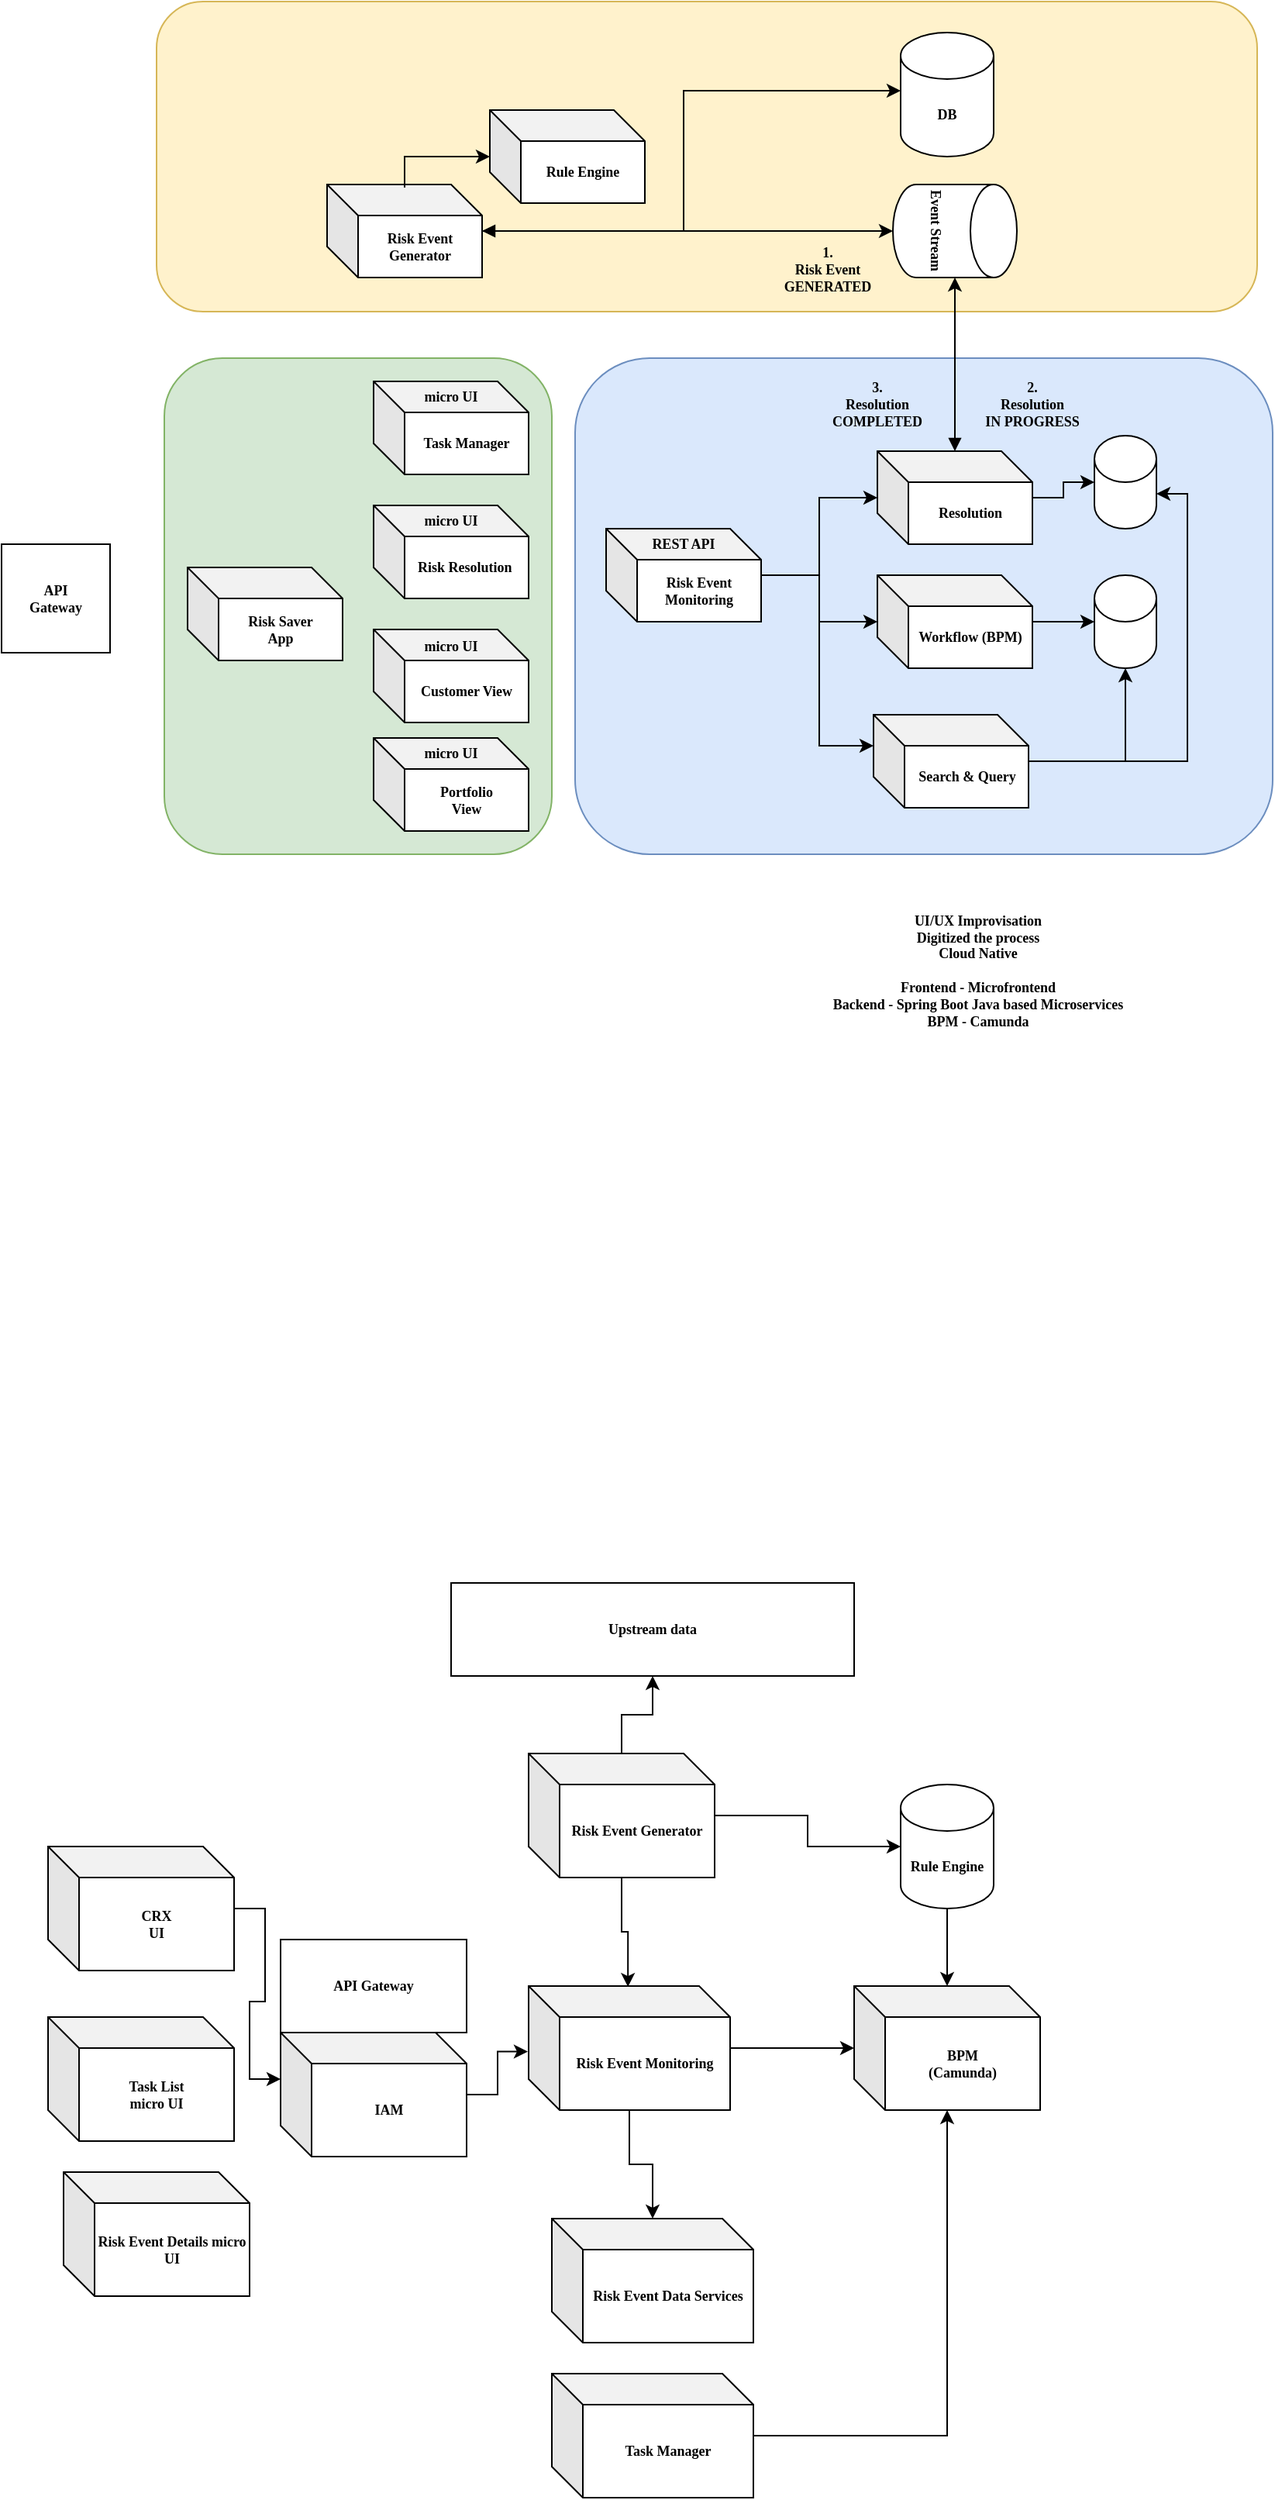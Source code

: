 <mxfile version="22.0.4" type="github">
  <diagram id="7p8RHRTzgKysNB_LYyrp" name="Page-1">
    <mxGraphModel dx="1027" dy="563" grid="1" gridSize="10" guides="1" tooltips="1" connect="1" arrows="1" fold="1" page="1" pageScale="1" pageWidth="850" pageHeight="1100" math="0" shadow="0">
      <root>
        <mxCell id="0" />
        <mxCell id="1" parent="0" />
        <mxCell id="knRjNW_SIJL1-QQjfo2O-39" value="" style="rounded=1;whiteSpace=wrap;html=1;fillColor=#fff2cc;strokeColor=#d6b656;fontFamily=Lucida Console;fontSize=9;fontStyle=1" parent="1" vertex="1">
          <mxGeometry x="110" y="20" width="710" height="200" as="geometry" />
        </mxCell>
        <mxCell id="knRjNW_SIJL1-QQjfo2O-38" value="" style="rounded=1;whiteSpace=wrap;html=1;fillColor=#dae8fc;strokeColor=#6c8ebf;fontFamily=Lucida Console;fontSize=9;fontStyle=1" parent="1" vertex="1">
          <mxGeometry x="380" y="250" width="450" height="320" as="geometry" />
        </mxCell>
        <mxCell id="knRjNW_SIJL1-QQjfo2O-37" value="" style="rounded=1;whiteSpace=wrap;html=1;fillColor=#d5e8d4;strokeColor=#82b366;fontFamily=Lucida Console;fontSize=9;fontStyle=1" parent="1" vertex="1">
          <mxGeometry x="115" y="250" width="250" height="320" as="geometry" />
        </mxCell>
        <mxCell id="8EwcMHSJhlvUqV8JpKRq-1" value="UI/UX Improvisation&lt;br style=&quot;font-size: 9px;&quot;&gt;Digitized the process&lt;br style=&quot;font-size: 9px;&quot;&gt;Cloud Native&lt;br style=&quot;font-size: 9px;&quot;&gt;&lt;br style=&quot;font-size: 9px;&quot;&gt;Frontend - Microfrontend&lt;br style=&quot;font-size: 9px;&quot;&gt;Backend - Spring Boot Java based Microservices&lt;br style=&quot;font-size: 9px;&quot;&gt;BPM - Camunda" style="text;html=1;strokeColor=none;fillColor=none;align=center;verticalAlign=middle;whiteSpace=wrap;rounded=0;fontFamily=Lucida Console;fontSize=9;fontStyle=1" parent="1" vertex="1">
          <mxGeometry x="500" y="575" width="280" height="140" as="geometry" />
        </mxCell>
        <mxCell id="8EwcMHSJhlvUqV8JpKRq-7" value="" style="edgeStyle=orthogonalEdgeStyle;rounded=0;orthogonalLoop=1;jettySize=auto;html=1;fontFamily=Lucida Console;fontSize=9;fontStyle=1" parent="1" source="8EwcMHSJhlvUqV8JpKRq-2" target="8EwcMHSJhlvUqV8JpKRq-6" edge="1">
          <mxGeometry relative="1" as="geometry" />
        </mxCell>
        <mxCell id="8EwcMHSJhlvUqV8JpKRq-16" style="edgeStyle=orthogonalEdgeStyle;rounded=0;orthogonalLoop=1;jettySize=auto;html=1;fontFamily=Lucida Console;fontSize=9;fontStyle=1" parent="1" source="8EwcMHSJhlvUqV8JpKRq-2" target="8EwcMHSJhlvUqV8JpKRq-15" edge="1">
          <mxGeometry relative="1" as="geometry" />
        </mxCell>
        <mxCell id="8EwcMHSJhlvUqV8JpKRq-25" style="edgeStyle=orthogonalEdgeStyle;rounded=0;orthogonalLoop=1;jettySize=auto;html=1;entryX=0.493;entryY=0.007;entryDx=0;entryDy=0;entryPerimeter=0;fontFamily=Lucida Console;fontSize=9;fontStyle=1" parent="1" source="8EwcMHSJhlvUqV8JpKRq-2" target="8EwcMHSJhlvUqV8JpKRq-3" edge="1">
          <mxGeometry relative="1" as="geometry" />
        </mxCell>
        <mxCell id="8EwcMHSJhlvUqV8JpKRq-2" value="Risk Event Generator" style="shape=cube;whiteSpace=wrap;html=1;boundedLbl=1;backgroundOutline=1;darkOpacity=0.05;darkOpacity2=0.1;fontFamily=Lucida Console;fontSize=9;fontStyle=1" parent="1" vertex="1">
          <mxGeometry x="350" y="1150" width="120" height="80" as="geometry" />
        </mxCell>
        <mxCell id="8EwcMHSJhlvUqV8JpKRq-12" value="" style="edgeStyle=orthogonalEdgeStyle;rounded=0;orthogonalLoop=1;jettySize=auto;html=1;fontFamily=Lucida Console;fontSize=9;fontStyle=1" parent="1" source="8EwcMHSJhlvUqV8JpKRq-3" target="8EwcMHSJhlvUqV8JpKRq-11" edge="1">
          <mxGeometry relative="1" as="geometry" />
        </mxCell>
        <mxCell id="8EwcMHSJhlvUqV8JpKRq-14" style="edgeStyle=orthogonalEdgeStyle;rounded=0;orthogonalLoop=1;jettySize=auto;html=1;fontFamily=Lucida Console;fontSize=9;fontStyle=1" parent="1" source="8EwcMHSJhlvUqV8JpKRq-3" target="8EwcMHSJhlvUqV8JpKRq-4" edge="1">
          <mxGeometry relative="1" as="geometry" />
        </mxCell>
        <mxCell id="8EwcMHSJhlvUqV8JpKRq-3" value="Risk Event Monitoring" style="shape=cube;whiteSpace=wrap;html=1;boundedLbl=1;backgroundOutline=1;darkOpacity=0.05;darkOpacity2=0.1;fontFamily=Lucida Console;fontSize=9;fontStyle=1" parent="1" vertex="1">
          <mxGeometry x="350" y="1300" width="130" height="80" as="geometry" />
        </mxCell>
        <mxCell id="8EwcMHSJhlvUqV8JpKRq-4" value="BPM&lt;br style=&quot;font-size: 9px;&quot;&gt;(Camunda)" style="shape=cube;whiteSpace=wrap;html=1;boundedLbl=1;backgroundOutline=1;darkOpacity=0.05;darkOpacity2=0.1;fontFamily=Lucida Console;fontSize=9;fontStyle=1" parent="1" vertex="1">
          <mxGeometry x="560" y="1300" width="120" height="80" as="geometry" />
        </mxCell>
        <mxCell id="8EwcMHSJhlvUqV8JpKRq-19" style="edgeStyle=orthogonalEdgeStyle;rounded=0;orthogonalLoop=1;jettySize=auto;html=1;entryX=0;entryY=0;entryDx=0;entryDy=30;entryPerimeter=0;fontFamily=Lucida Console;fontSize=9;fontStyle=1" parent="1" source="8EwcMHSJhlvUqV8JpKRq-5" target="8EwcMHSJhlvUqV8JpKRq-8" edge="1">
          <mxGeometry relative="1" as="geometry" />
        </mxCell>
        <mxCell id="8EwcMHSJhlvUqV8JpKRq-5" value="CRX&lt;br style=&quot;font-size: 9px;&quot;&gt;UI" style="shape=cube;whiteSpace=wrap;html=1;boundedLbl=1;backgroundOutline=1;darkOpacity=0.05;darkOpacity2=0.1;fontFamily=Lucida Console;fontSize=9;fontStyle=1" parent="1" vertex="1">
          <mxGeometry x="40" y="1210" width="120" height="80" as="geometry" />
        </mxCell>
        <mxCell id="8EwcMHSJhlvUqV8JpKRq-6" value="Upstream data" style="rounded=0;whiteSpace=wrap;html=1;fontFamily=Lucida Console;fontSize=9;fontStyle=1" parent="1" vertex="1">
          <mxGeometry x="300" y="1040" width="260" height="60" as="geometry" />
        </mxCell>
        <mxCell id="8EwcMHSJhlvUqV8JpKRq-20" style="edgeStyle=orthogonalEdgeStyle;rounded=0;orthogonalLoop=1;jettySize=auto;html=1;entryX=-0.004;entryY=0.528;entryDx=0;entryDy=0;entryPerimeter=0;fontFamily=Lucida Console;fontSize=9;fontStyle=1" parent="1" source="8EwcMHSJhlvUqV8JpKRq-8" target="8EwcMHSJhlvUqV8JpKRq-3" edge="1">
          <mxGeometry relative="1" as="geometry" />
        </mxCell>
        <mxCell id="8EwcMHSJhlvUqV8JpKRq-8" value="IAM" style="shape=cube;whiteSpace=wrap;html=1;boundedLbl=1;backgroundOutline=1;darkOpacity=0.05;darkOpacity2=0.1;fontFamily=Lucida Console;fontSize=9;fontStyle=1" parent="1" vertex="1">
          <mxGeometry x="190" y="1330" width="120" height="80" as="geometry" />
        </mxCell>
        <mxCell id="8EwcMHSJhlvUqV8JpKRq-10" value="API Gateway" style="rounded=0;whiteSpace=wrap;html=1;fontFamily=Lucida Console;fontSize=9;fontStyle=1" parent="1" vertex="1">
          <mxGeometry x="190" y="1270" width="120" height="60" as="geometry" />
        </mxCell>
        <mxCell id="8EwcMHSJhlvUqV8JpKRq-11" value="Risk Event Data Services" style="shape=cube;whiteSpace=wrap;html=1;boundedLbl=1;backgroundOutline=1;darkOpacity=0.05;darkOpacity2=0.1;fontFamily=Lucida Console;fontSize=9;fontStyle=1" parent="1" vertex="1">
          <mxGeometry x="365" y="1450" width="130" height="80" as="geometry" />
        </mxCell>
        <mxCell id="8EwcMHSJhlvUqV8JpKRq-17" value="" style="edgeStyle=orthogonalEdgeStyle;rounded=0;orthogonalLoop=1;jettySize=auto;html=1;fontFamily=Lucida Console;fontSize=9;fontStyle=1" parent="1" source="8EwcMHSJhlvUqV8JpKRq-15" target="8EwcMHSJhlvUqV8JpKRq-4" edge="1">
          <mxGeometry relative="1" as="geometry" />
        </mxCell>
        <mxCell id="8EwcMHSJhlvUqV8JpKRq-15" value="Rule Engine" style="shape=cylinder3;whiteSpace=wrap;html=1;boundedLbl=1;backgroundOutline=1;size=15;fontFamily=Lucida Console;fontSize=9;fontStyle=1" parent="1" vertex="1">
          <mxGeometry x="590" y="1170" width="60" height="80" as="geometry" />
        </mxCell>
        <mxCell id="8EwcMHSJhlvUqV8JpKRq-21" value="Task List&lt;br style=&quot;font-size: 9px;&quot;&gt;micro UI" style="shape=cube;whiteSpace=wrap;html=1;boundedLbl=1;backgroundOutline=1;darkOpacity=0.05;darkOpacity2=0.1;fontFamily=Lucida Console;fontSize=9;fontStyle=1" parent="1" vertex="1">
          <mxGeometry x="40" y="1320" width="120" height="80" as="geometry" />
        </mxCell>
        <mxCell id="8EwcMHSJhlvUqV8JpKRq-22" value="Risk Event Details micro UI" style="shape=cube;whiteSpace=wrap;html=1;boundedLbl=1;backgroundOutline=1;darkOpacity=0.05;darkOpacity2=0.1;fontFamily=Lucida Console;fontSize=9;fontStyle=1" parent="1" vertex="1">
          <mxGeometry x="50" y="1420" width="120" height="80" as="geometry" />
        </mxCell>
        <mxCell id="8EwcMHSJhlvUqV8JpKRq-24" style="edgeStyle=orthogonalEdgeStyle;rounded=0;orthogonalLoop=1;jettySize=auto;html=1;fontFamily=Lucida Console;fontSize=9;fontStyle=1" parent="1" source="8EwcMHSJhlvUqV8JpKRq-23" target="8EwcMHSJhlvUqV8JpKRq-4" edge="1">
          <mxGeometry relative="1" as="geometry" />
        </mxCell>
        <mxCell id="8EwcMHSJhlvUqV8JpKRq-23" value="Task Manager" style="shape=cube;whiteSpace=wrap;html=1;boundedLbl=1;backgroundOutline=1;darkOpacity=0.05;darkOpacity2=0.1;fontFamily=Lucida Console;fontSize=9;fontStyle=1" parent="1" vertex="1">
          <mxGeometry x="365" y="1550" width="130" height="80" as="geometry" />
        </mxCell>
        <mxCell id="knRjNW_SIJL1-QQjfo2O-7" style="edgeStyle=orthogonalEdgeStyle;rounded=0;orthogonalLoop=1;jettySize=auto;html=1;entryX=0;entryY=0;entryDx=0;entryDy=37.5;entryPerimeter=0;fontFamily=Lucida Console;fontSize=9;fontStyle=1" parent="1" source="knRjNW_SIJL1-QQjfo2O-1" target="knRjNW_SIJL1-QQjfo2O-6" edge="1">
          <mxGeometry relative="1" as="geometry">
            <Array as="points">
              <mxPoint x="450" y="168" />
              <mxPoint x="450" y="78" />
            </Array>
          </mxGeometry>
        </mxCell>
        <mxCell id="knRjNW_SIJL1-QQjfo2O-34" style="edgeStyle=orthogonalEdgeStyle;rounded=0;orthogonalLoop=1;jettySize=auto;html=1;entryX=0.5;entryY=1;entryDx=0;entryDy=0;entryPerimeter=0;startArrow=block;startFill=1;fontFamily=Lucida Console;fontSize=9;fontStyle=1" parent="1" source="knRjNW_SIJL1-QQjfo2O-1" target="knRjNW_SIJL1-QQjfo2O-29" edge="1">
          <mxGeometry relative="1" as="geometry">
            <Array as="points">
              <mxPoint x="585" y="168" />
            </Array>
          </mxGeometry>
        </mxCell>
        <mxCell id="knRjNW_SIJL1-QQjfo2O-1" value="Risk Event Generator" style="shape=cube;whiteSpace=wrap;html=1;boundedLbl=1;backgroundOutline=1;darkOpacity=0.05;darkOpacity2=0.1;fontFamily=Lucida Console;fontSize=9;fontStyle=1" parent="1" vertex="1">
          <mxGeometry x="220" y="138" width="100" height="60" as="geometry" />
        </mxCell>
        <mxCell id="knRjNW_SIJL1-QQjfo2O-9" style="edgeStyle=orthogonalEdgeStyle;rounded=0;orthogonalLoop=1;jettySize=auto;html=1;fontFamily=Lucida Console;fontSize=9;fontStyle=1" parent="1" source="knRjNW_SIJL1-QQjfo2O-2" target="knRjNW_SIJL1-QQjfo2O-4" edge="1">
          <mxGeometry relative="1" as="geometry" />
        </mxCell>
        <mxCell id="knRjNW_SIJL1-QQjfo2O-10" style="edgeStyle=orthogonalEdgeStyle;rounded=0;orthogonalLoop=1;jettySize=auto;html=1;fontFamily=Lucida Console;fontSize=9;fontStyle=1" parent="1" source="knRjNW_SIJL1-QQjfo2O-2" target="knRjNW_SIJL1-QQjfo2O-3" edge="1">
          <mxGeometry relative="1" as="geometry" />
        </mxCell>
        <mxCell id="knRjNW_SIJL1-QQjfo2O-14" style="edgeStyle=orthogonalEdgeStyle;rounded=0;orthogonalLoop=1;jettySize=auto;html=1;entryX=0;entryY=0;entryDx=0;entryDy=20;entryPerimeter=0;fontFamily=Lucida Console;fontSize=9;fontStyle=1" parent="1" source="knRjNW_SIJL1-QQjfo2O-2" target="knRjNW_SIJL1-QQjfo2O-13" edge="1">
          <mxGeometry relative="1" as="geometry">
            <Array as="points">
              <mxPoint x="537.5" y="390" />
              <mxPoint x="537.5" y="500" />
            </Array>
          </mxGeometry>
        </mxCell>
        <mxCell id="knRjNW_SIJL1-QQjfo2O-2" value="Risk Event Monitoring" style="shape=cube;whiteSpace=wrap;html=1;boundedLbl=1;backgroundOutline=1;darkOpacity=0.05;darkOpacity2=0.1;fontFamily=Lucida Console;fontSize=9;fontStyle=1" parent="1" vertex="1">
          <mxGeometry x="400" y="360" width="100" height="60" as="geometry" />
        </mxCell>
        <mxCell id="knRjNW_SIJL1-QQjfo2O-16" style="edgeStyle=orthogonalEdgeStyle;rounded=0;orthogonalLoop=1;jettySize=auto;html=1;entryX=0;entryY=0.5;entryDx=0;entryDy=0;entryPerimeter=0;fontFamily=Lucida Console;fontSize=9;fontStyle=1" parent="1" source="knRjNW_SIJL1-QQjfo2O-3" target="knRjNW_SIJL1-QQjfo2O-15" edge="1">
          <mxGeometry relative="1" as="geometry" />
        </mxCell>
        <mxCell id="knRjNW_SIJL1-QQjfo2O-31" value="" style="edgeStyle=orthogonalEdgeStyle;rounded=0;orthogonalLoop=1;jettySize=auto;html=1;startArrow=block;startFill=1;fontFamily=Lucida Console;fontSize=9;fontStyle=1" parent="1" source="knRjNW_SIJL1-QQjfo2O-3" target="knRjNW_SIJL1-QQjfo2O-29" edge="1">
          <mxGeometry relative="1" as="geometry" />
        </mxCell>
        <mxCell id="knRjNW_SIJL1-QQjfo2O-3" value="Resolution" style="shape=cube;whiteSpace=wrap;html=1;boundedLbl=1;backgroundOutline=1;darkOpacity=0.05;darkOpacity2=0.1;size=20;fontFamily=Lucida Console;fontSize=9;fontStyle=1" parent="1" vertex="1">
          <mxGeometry x="575" y="310" width="100" height="60" as="geometry" />
        </mxCell>
        <mxCell id="knRjNW_SIJL1-QQjfo2O-11" style="edgeStyle=orthogonalEdgeStyle;rounded=0;orthogonalLoop=1;jettySize=auto;html=1;fontFamily=Lucida Console;fontSize=9;fontStyle=1" parent="1" source="knRjNW_SIJL1-QQjfo2O-4" target="knRjNW_SIJL1-QQjfo2O-12" edge="1">
          <mxGeometry relative="1" as="geometry">
            <mxPoint x="745" y="420" as="targetPoint" />
          </mxGeometry>
        </mxCell>
        <mxCell id="knRjNW_SIJL1-QQjfo2O-4" value="Workflow (BPM)" style="shape=cube;whiteSpace=wrap;html=1;boundedLbl=1;backgroundOutline=1;darkOpacity=0.05;darkOpacity2=0.1;fontFamily=Lucida Console;fontSize=9;fontStyle=1" parent="1" vertex="1">
          <mxGeometry x="575" y="390" width="100" height="60" as="geometry" />
        </mxCell>
        <mxCell id="knRjNW_SIJL1-QQjfo2O-5" value="Rule Engine" style="shape=cube;whiteSpace=wrap;html=1;boundedLbl=1;backgroundOutline=1;darkOpacity=0.05;darkOpacity2=0.1;fontFamily=Lucida Console;fontSize=9;fontStyle=1" parent="1" vertex="1">
          <mxGeometry x="325" y="90" width="100" height="60" as="geometry" />
        </mxCell>
        <mxCell id="knRjNW_SIJL1-QQjfo2O-6" value="DB" style="shape=cylinder3;whiteSpace=wrap;html=1;boundedLbl=1;backgroundOutline=1;size=15;fontFamily=Lucida Console;fontSize=9;fontStyle=1" parent="1" vertex="1">
          <mxGeometry x="590" y="40" width="60" height="80" as="geometry" />
        </mxCell>
        <mxCell id="knRjNW_SIJL1-QQjfo2O-8" value="" style="endArrow=classic;html=1;rounded=0;fontFamily=Lucida Console;fontSize=9;fontStyle=1" parent="1" target="knRjNW_SIJL1-QQjfo2O-5" edge="1">
          <mxGeometry width="50" height="50" relative="1" as="geometry">
            <mxPoint x="270" y="140" as="sourcePoint" />
            <mxPoint x="320" y="100" as="targetPoint" />
            <Array as="points">
              <mxPoint x="270" y="120" />
            </Array>
          </mxGeometry>
        </mxCell>
        <mxCell id="knRjNW_SIJL1-QQjfo2O-12" value="" style="shape=cylinder3;whiteSpace=wrap;html=1;boundedLbl=1;backgroundOutline=1;size=15;fontFamily=Lucida Console;fontSize=9;fontStyle=1" parent="1" vertex="1">
          <mxGeometry x="715" y="390" width="40" height="60" as="geometry" />
        </mxCell>
        <mxCell id="knRjNW_SIJL1-QQjfo2O-17" style="edgeStyle=orthogonalEdgeStyle;rounded=0;orthogonalLoop=1;jettySize=auto;html=1;entryX=0.5;entryY=1;entryDx=0;entryDy=0;entryPerimeter=0;fontFamily=Lucida Console;fontSize=9;fontStyle=1" parent="1" source="knRjNW_SIJL1-QQjfo2O-13" target="knRjNW_SIJL1-QQjfo2O-12" edge="1">
          <mxGeometry relative="1" as="geometry" />
        </mxCell>
        <mxCell id="knRjNW_SIJL1-QQjfo2O-18" style="edgeStyle=orthogonalEdgeStyle;rounded=0;orthogonalLoop=1;jettySize=auto;html=1;entryX=1;entryY=0;entryDx=0;entryDy=37.5;entryPerimeter=0;fontFamily=Lucida Console;fontSize=9;fontStyle=1" parent="1" source="knRjNW_SIJL1-QQjfo2O-13" target="knRjNW_SIJL1-QQjfo2O-15" edge="1">
          <mxGeometry relative="1" as="geometry" />
        </mxCell>
        <mxCell id="knRjNW_SIJL1-QQjfo2O-13" value="Search &amp;amp; Query" style="shape=cube;whiteSpace=wrap;html=1;boundedLbl=1;backgroundOutline=1;darkOpacity=0.05;darkOpacity2=0.1;fontFamily=Lucida Console;fontSize=9;fontStyle=1" parent="1" vertex="1">
          <mxGeometry x="572.5" y="480" width="100" height="60" as="geometry" />
        </mxCell>
        <mxCell id="knRjNW_SIJL1-QQjfo2O-15" value="" style="shape=cylinder3;whiteSpace=wrap;html=1;boundedLbl=1;backgroundOutline=1;size=15;fontFamily=Lucida Console;fontSize=9;fontStyle=1" parent="1" vertex="1">
          <mxGeometry x="715" y="300" width="40" height="60" as="geometry" />
        </mxCell>
        <mxCell id="knRjNW_SIJL1-QQjfo2O-19" value="API&lt;br style=&quot;font-size: 9px;&quot;&gt;Gateway" style="whiteSpace=wrap;html=1;aspect=fixed;fontFamily=Lucida Console;fontSize=9;fontStyle=1" parent="1" vertex="1">
          <mxGeometry x="10" y="370" width="70" height="70" as="geometry" />
        </mxCell>
        <mxCell id="knRjNW_SIJL1-QQjfo2O-20" value="Task Manager" style="shape=cube;whiteSpace=wrap;html=1;boundedLbl=1;backgroundOutline=1;darkOpacity=0.05;darkOpacity2=0.1;fontFamily=Lucida Console;fontSize=9;fontStyle=1" parent="1" vertex="1">
          <mxGeometry x="250" y="265" width="100" height="60" as="geometry" />
        </mxCell>
        <mxCell id="knRjNW_SIJL1-QQjfo2O-21" value="Risk Resolution&amp;nbsp;" style="shape=cube;whiteSpace=wrap;html=1;boundedLbl=1;backgroundOutline=1;darkOpacity=0.05;darkOpacity2=0.1;fontFamily=Lucida Console;fontSize=9;fontStyle=1" parent="1" vertex="1">
          <mxGeometry x="250" y="345" width="100" height="60" as="geometry" />
        </mxCell>
        <mxCell id="knRjNW_SIJL1-QQjfo2O-22" value="Customer View" style="shape=cube;whiteSpace=wrap;html=1;boundedLbl=1;backgroundOutline=1;darkOpacity=0.05;darkOpacity2=0.1;fontFamily=Lucida Console;fontSize=9;fontStyle=1" parent="1" vertex="1">
          <mxGeometry x="250" y="425" width="100" height="60" as="geometry" />
        </mxCell>
        <mxCell id="knRjNW_SIJL1-QQjfo2O-23" value="Portfolio &lt;br style=&quot;font-size: 9px;&quot;&gt;View" style="shape=cube;whiteSpace=wrap;html=1;boundedLbl=1;backgroundOutline=1;darkOpacity=0.05;darkOpacity2=0.1;fontFamily=Lucida Console;fontSize=9;fontStyle=1" parent="1" vertex="1">
          <mxGeometry x="250" y="495" width="100" height="60" as="geometry" />
        </mxCell>
        <mxCell id="knRjNW_SIJL1-QQjfo2O-24" value="micro UI" style="text;html=1;strokeColor=none;fillColor=none;align=center;verticalAlign=middle;whiteSpace=wrap;rounded=0;fontFamily=Lucida Console;fontSize=9;fontStyle=1" parent="1" vertex="1">
          <mxGeometry x="270" y="260" width="60" height="30" as="geometry" />
        </mxCell>
        <mxCell id="knRjNW_SIJL1-QQjfo2O-25" value="micro UI" style="text;html=1;strokeColor=none;fillColor=none;align=center;verticalAlign=middle;whiteSpace=wrap;rounded=0;fontFamily=Lucida Console;fontSize=9;fontStyle=1" parent="1" vertex="1">
          <mxGeometry x="270" y="340" width="60" height="30" as="geometry" />
        </mxCell>
        <mxCell id="knRjNW_SIJL1-QQjfo2O-26" value="micro UI" style="text;html=1;strokeColor=none;fillColor=none;align=center;verticalAlign=middle;whiteSpace=wrap;rounded=0;fontFamily=Lucida Console;fontSize=9;fontStyle=1" parent="1" vertex="1">
          <mxGeometry x="270" y="425" width="60" height="22" as="geometry" />
        </mxCell>
        <mxCell id="knRjNW_SIJL1-QQjfo2O-27" value="micro UI" style="text;html=1;strokeColor=none;fillColor=none;align=center;verticalAlign=middle;whiteSpace=wrap;rounded=0;fontFamily=Lucida Console;fontSize=9;fontStyle=1" parent="1" vertex="1">
          <mxGeometry x="270" y="490" width="60" height="30" as="geometry" />
        </mxCell>
        <mxCell id="knRjNW_SIJL1-QQjfo2O-28" value="Risk Saver&lt;br style=&quot;font-size: 9px;&quot;&gt;App" style="shape=cube;whiteSpace=wrap;html=1;boundedLbl=1;backgroundOutline=1;darkOpacity=0.05;darkOpacity2=0.1;fontFamily=Lucida Console;fontSize=9;fontStyle=1" parent="1" vertex="1">
          <mxGeometry x="130" y="385" width="100" height="60" as="geometry" />
        </mxCell>
        <mxCell id="knRjNW_SIJL1-QQjfo2O-29" value="Event Stream" style="shape=cylinder3;whiteSpace=wrap;html=1;boundedLbl=1;backgroundOutline=1;size=15;rotation=90;fontFamily=Lucida Console;fontSize=9;fontStyle=1" parent="1" vertex="1">
          <mxGeometry x="595" y="128" width="60" height="80" as="geometry" />
        </mxCell>
        <mxCell id="knRjNW_SIJL1-QQjfo2O-32" value="&lt;font style=&quot;font-size: 9px;&quot;&gt;&lt;span style=&quot;font-size: 9px;&quot;&gt;1. &lt;/span&gt;&lt;/font&gt;&lt;br style=&quot;font-size: 9px;&quot;&gt;Risk Event GENERATED" style="text;html=1;strokeColor=none;fillColor=none;align=center;verticalAlign=middle;whiteSpace=wrap;rounded=0;fontFamily=Lucida Console;fontSize=9;fontStyle=1" parent="1" vertex="1">
          <mxGeometry x="512.5" y="178" width="60" height="30" as="geometry" />
        </mxCell>
        <mxCell id="knRjNW_SIJL1-QQjfo2O-35" value="&lt;span style=&quot;font-size: 9px;&quot;&gt;&lt;font style=&quot;font-size: 9px;&quot;&gt;2. &lt;br style=&quot;font-size: 9px;&quot;&gt;&lt;/font&gt;&lt;/span&gt;Resolution &lt;br style=&quot;font-size: 9px;&quot;&gt;&lt;font style=&quot;font-size: 9px;&quot;&gt;IN PROGRESS&lt;/font&gt;" style="text;html=1;strokeColor=none;fillColor=none;align=center;verticalAlign=middle;whiteSpace=wrap;rounded=0;fontFamily=Lucida Console;fontSize=9;fontStyle=1" parent="1" vertex="1">
          <mxGeometry x="630" y="265" width="90" height="30" as="geometry" />
        </mxCell>
        <mxCell id="knRjNW_SIJL1-QQjfo2O-36" value="&lt;span style=&quot;font-size: 9px;&quot;&gt;&lt;font style=&quot;font-size: 9px;&quot;&gt;3.&lt;br style=&quot;font-size: 9px;&quot;&gt;&lt;/font&gt;&lt;/span&gt;Resolution COMPLETED" style="text;html=1;strokeColor=none;fillColor=none;align=center;verticalAlign=middle;whiteSpace=wrap;rounded=0;fontFamily=Lucida Console;fontSize=9;fontStyle=1" parent="1" vertex="1">
          <mxGeometry x="540" y="265" width="70" height="30" as="geometry" />
        </mxCell>
        <mxCell id="knRjNW_SIJL1-QQjfo2O-42" value="REST API" style="text;html=1;strokeColor=none;fillColor=none;align=center;verticalAlign=middle;whiteSpace=wrap;rounded=0;fontFamily=Lucida Console;fontSize=9;fontStyle=1" parent="1" vertex="1">
          <mxGeometry x="420" y="355" width="60" height="30" as="geometry" />
        </mxCell>
      </root>
    </mxGraphModel>
  </diagram>
</mxfile>

